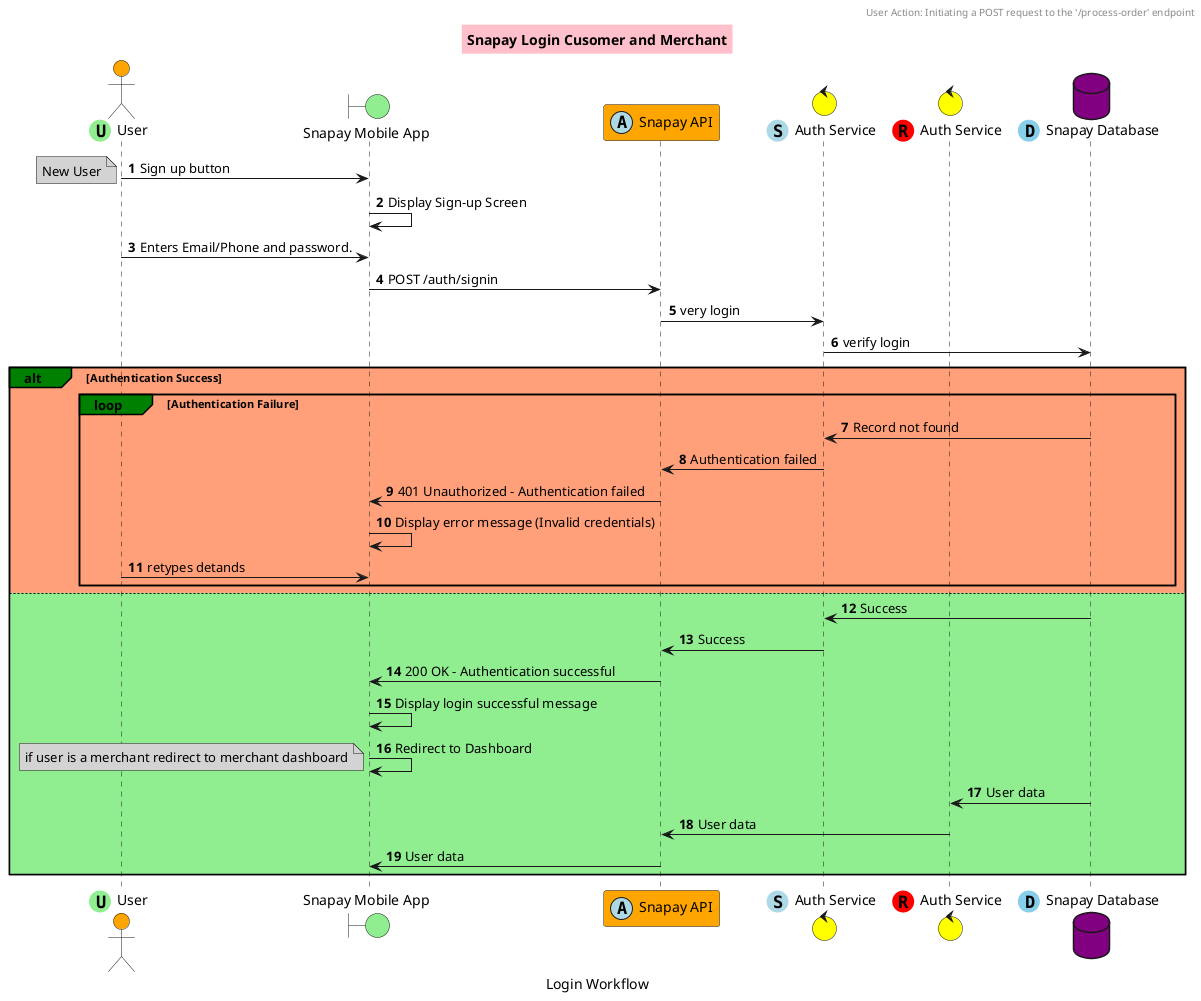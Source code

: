 @startuml login
autonumber

title Snapay Login Cusomer and Merchant

header
    User Action: Initiating a POST request to the '/process-order' endpoint
endheader

caption Login Workflow


skinparam NoteBackgroundColor #LightGrey
skinparam TitleBackgroundColor #Pink
skinparam ParticipantBackgroundColor #Orange
skinparam ActorBackgroundColor #Orange
skinparam DatabaseBackgroundColor #Purple
skinparam BoundaryBackgroundColor #LightGreen
skinparam ControlBackgroundColor #Yellow

actor User <<(U, LightGreen)>>
boundary "Snapay Mobile App" as UI
participant "Snapay API" as API <<(A, LightBlue)>>
control "Auth Service" as AuthService <<(S, LightBlue)>>
control "Auth Service" as redis <<(R, Red)>>
database "Snapay Database" as Database <<(D, SkyBlue)>>

User -> UI : Sign up button
note left : New User
UI -> UI  : Display Sign-up Screen
User -> UI : Enters Email/Phone and password.
UI -> API : POST /auth/signin
        API -> AuthService : very login
        AuthService -> Database : verify login
    alt#green #LightSalmon Authentication Success
         loop#Green  Authentication Failure
            Database -> AuthService  : Record not found
            AuthService -> API : Authentication failed
            API -> UI : 401 Unauthorized - Authentication failed
            UI -> UI  : Display error message (Invalid credentials)
            User -> UI : retypes detands    
        end
    else #LightGreen
        Database -> AuthService : Success
        AuthService -> API: Success
        API -> UI : 200 OK - Authentication successful
        UI -> UI  : Display login successful message
        UI -> UI : Redirect to Dashboard
        note left : if user is a merchant redirect to merchant dashboard
        Database -> redis : User data
        redis -> API : User data
        API -> UI  : User data
    end
@enduml